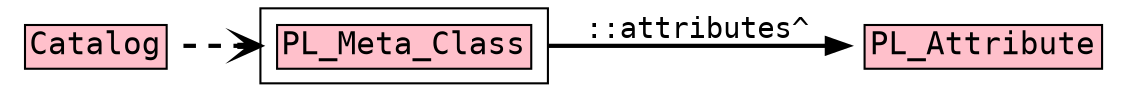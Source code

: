 digraph {
  rankdir="LR"
0[label=<<table BORDER="0" CELLBORDER="1" CELLSPACING="0" CELLPADDING="1"><tr><td bgcolor="pink" colspan="2"><font face="INCONSOLATA" point-size="15">Catalog</font></td></tr></table>>,shape=none];
1[label=<<table BORDER="0" CELLBORDER="1" CELLSPACING="0" CELLPADDING="1"><tr><td bgcolor="pink" colspan="2"><font face="INCONSOLATA" point-size="15">PL_Meta_Class</font></td></tr></table>>,shape=box];
2[label=<<table BORDER="0" CELLBORDER="1" CELLSPACING="0" CELLPADDING="1"><tr><td bgcolor="pink" colspan="2"><font face="INCONSOLATA" point-size="15">PL_Attribute</font></td></tr></table>>,shape=none];
1 -> 2[penwidth="2" label=<<font face="INCONSOLATA">::attributes^</font>>];
0 -> 1[penwidth="2" style=dashed arrowhead=vee];
}
